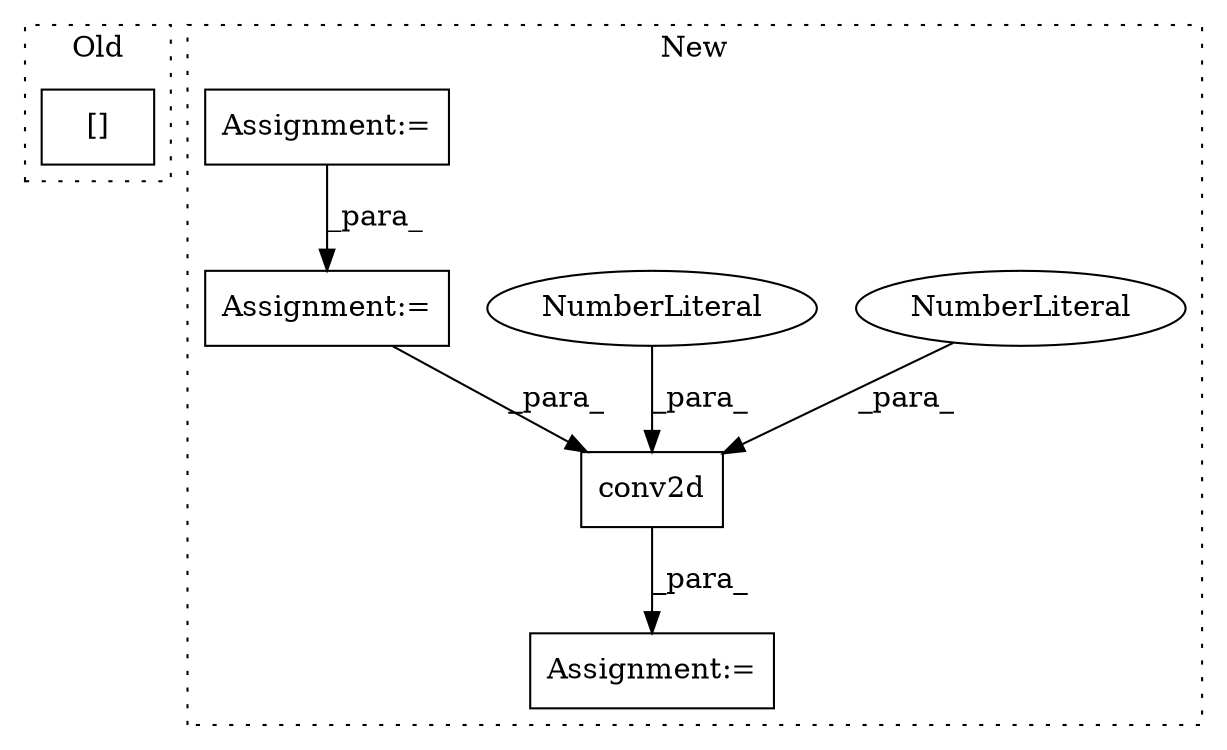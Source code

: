 digraph G {
subgraph cluster0 {
1 [label="[]" a="2" s="9267,9308" l="24,1" shape="box"];
label = "Old";
style="dotted";
}
subgraph cluster1 {
2 [label="conv2d" a="32" s="9992,10035" l="7,1" shape="box"];
3 [label="Assignment:=" a="7" s="9991" l="1" shape="box"];
4 [label="NumberLiteral" a="34" s="10034" l="1" shape="ellipse"];
5 [label="NumberLiteral" a="34" s="10032" l="1" shape="ellipse"];
6 [label="Assignment:=" a="7" s="9929" l="1" shape="box"];
7 [label="Assignment:=" a="7" s="9872" l="1" shape="box"];
label = "New";
style="dotted";
}
2 -> 3 [label="_para_"];
4 -> 2 [label="_para_"];
5 -> 2 [label="_para_"];
6 -> 2 [label="_para_"];
7 -> 6 [label="_para_"];
}